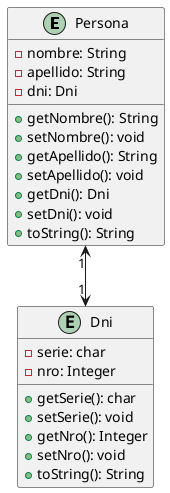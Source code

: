@startuml persona

entity Persona {
    - nombre: String
    - apellido: String
    - dni: Dni
    + getNombre(): String
    + setNombre(): void
    + getApellido(): String
    + setApellido(): void
    + getDni(): Dni
    + setDni(): void
    + toString(): String
}

entity Dni {
    - serie: char
    - nro: Integer
    + getSerie(): char
    + setSerie(): void
    + getNro(): Integer
    + setNro(): void
    + toString(): String
}


Persona "1" <--> "1" Dni

@enduml 